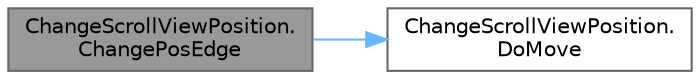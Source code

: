 digraph "ChangeScrollViewPosition.ChangePosEdge"
{
 // LATEX_PDF_SIZE
  bgcolor="transparent";
  edge [fontname=Helvetica,fontsize=10,labelfontname=Helvetica,labelfontsize=10];
  node [fontname=Helvetica,fontsize=10,shape=box,height=0.2,width=0.4];
  rankdir="LR";
  Node1 [id="Node000001",label="ChangeScrollViewPosition.\lChangePosEdge",height=0.2,width=0.4,color="gray40", fillcolor="grey60", style="filled", fontcolor="black",tooltip=" "];
  Node1 -> Node2 [id="edge1_Node000001_Node000002",color="steelblue1",style="solid",tooltip=" "];
  Node2 [id="Node000002",label="ChangeScrollViewPosition.\lDoMove",height=0.2,width=0.4,color="grey40", fillcolor="white", style="filled",URL="$class_change_scroll_view_position.html#ade48cf2c0a7b9cb71bebf8f9dac0ef9d",tooltip=" "];
}
